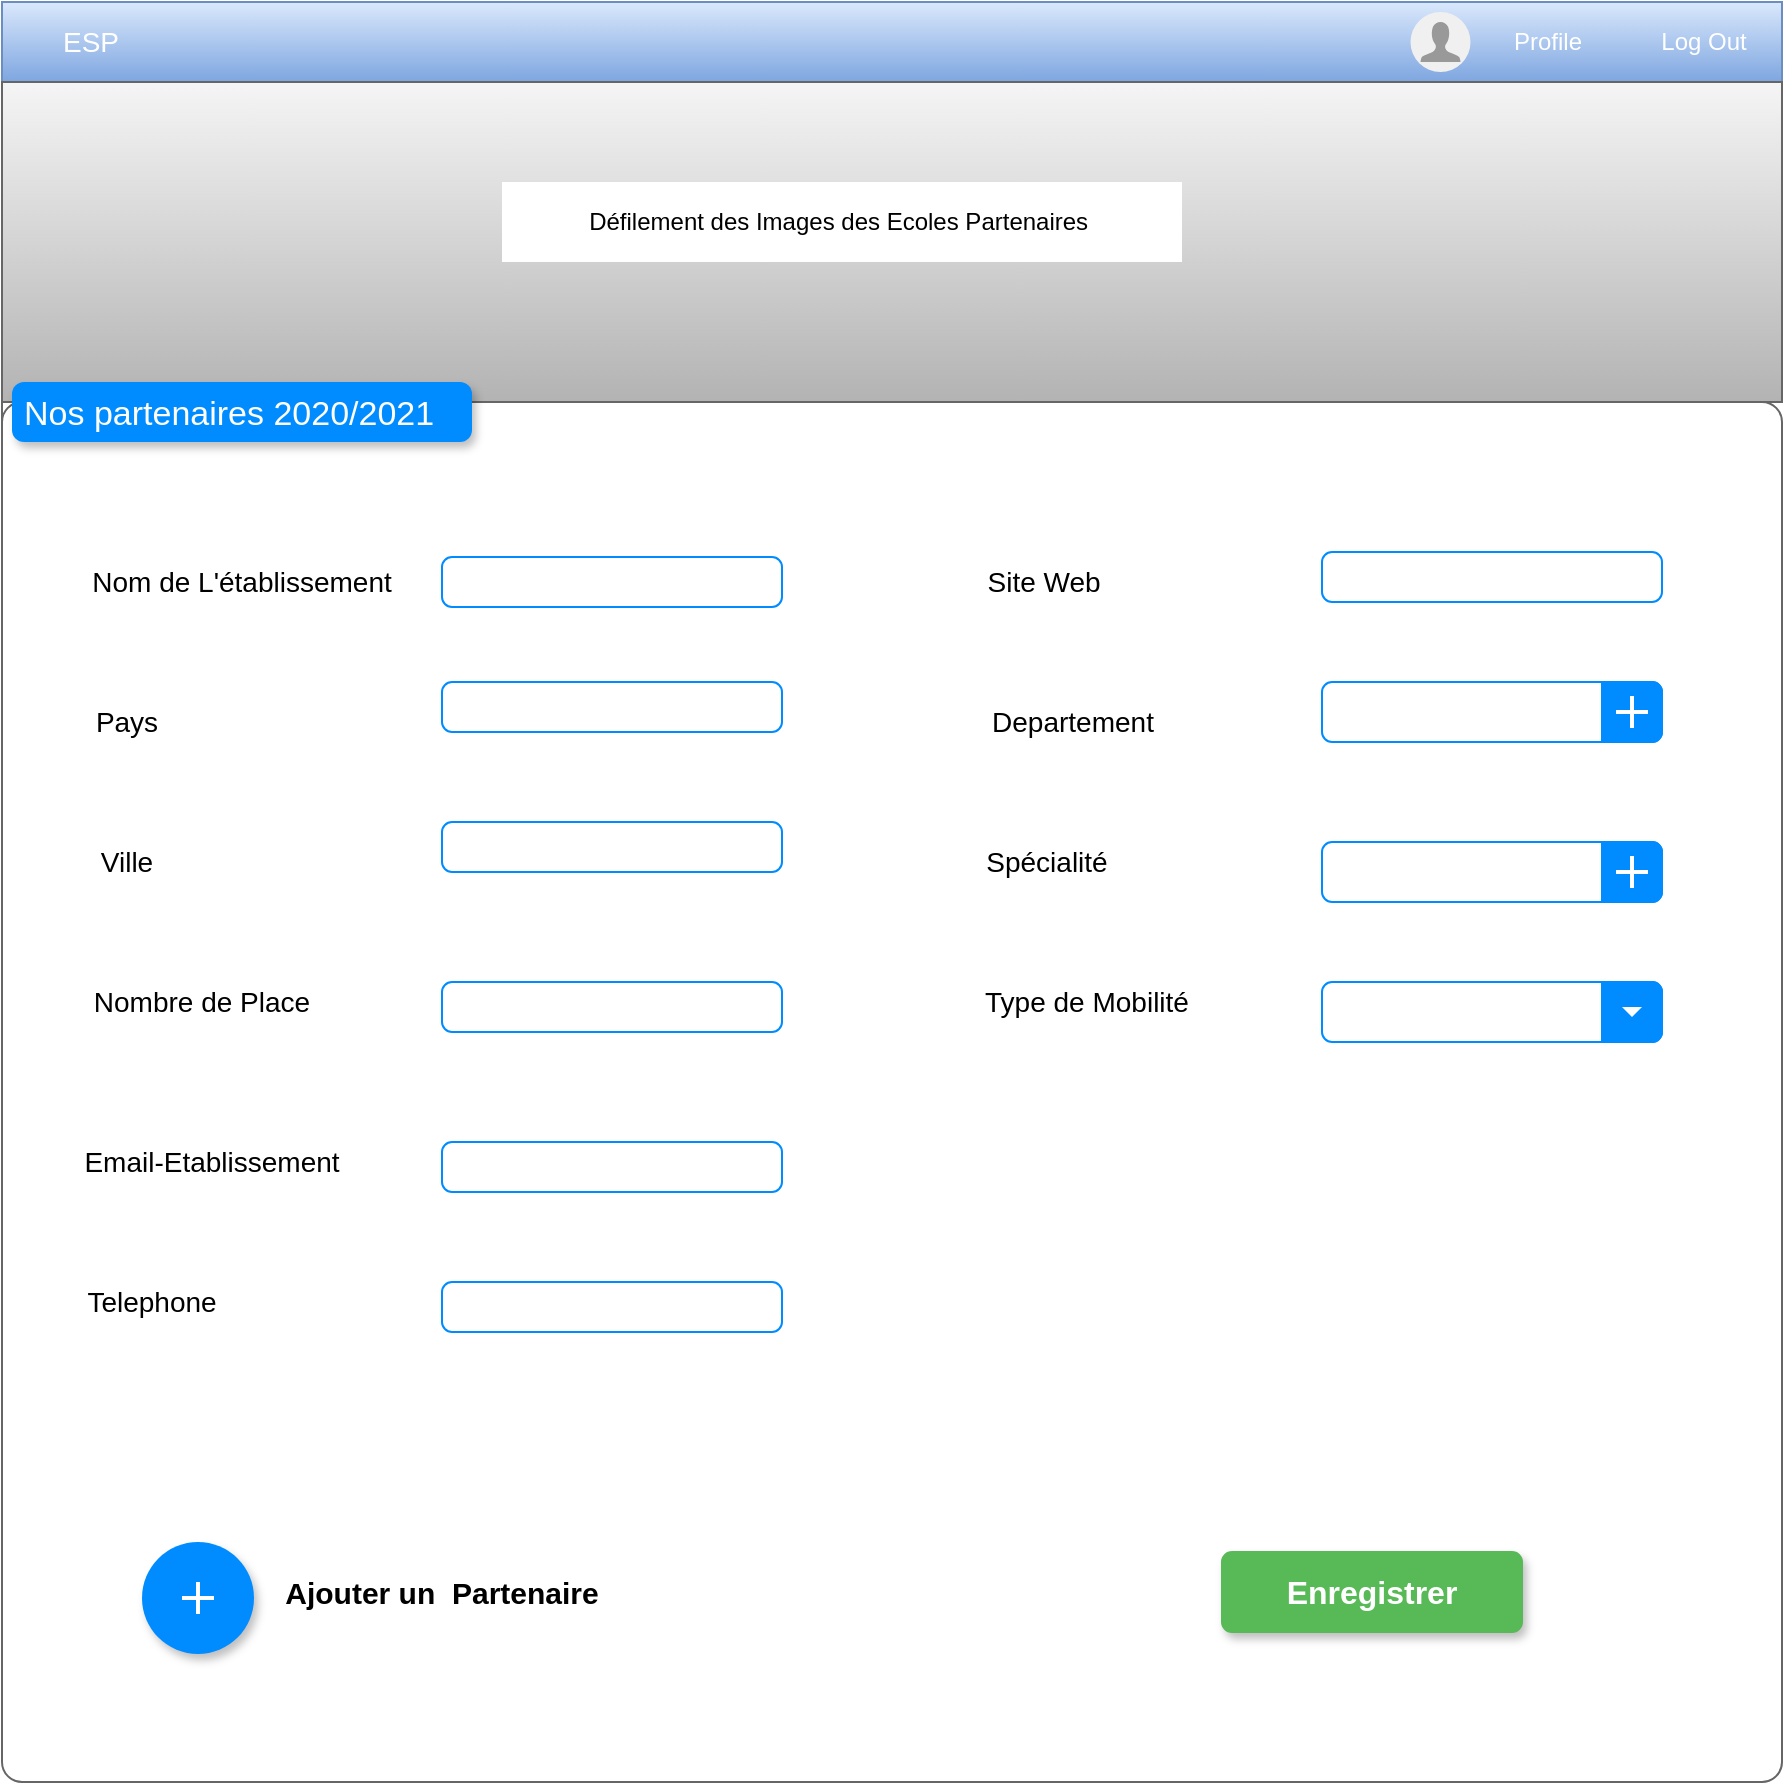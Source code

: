 <mxfile version="12.6.5" type="device"><diagram id="mWcrWW2LSBuHYi0yWAVX" name="Page-1"><mxGraphModel dx="1013" dy="513" grid="1" gridSize="10" guides="1" tooltips="1" connect="1" arrows="1" fold="1" page="1" pageScale="1" pageWidth="827" pageHeight="1169" math="0" shadow="0"><root><mxCell id="0"/><mxCell id="1" parent="0"/><mxCell id="2Jh9amV1chRRA5jGF3jO-128" value="" style="group" parent="1" vertex="1" connectable="0"><mxGeometry x="50" y="10" width="890" height="890" as="geometry"/></mxCell><mxCell id="2Jh9amV1chRRA5jGF3jO-1" value="" style="html=1;shadow=0;dashed=0;shape=mxgraph.bootstrap.rect;fillColor=#dae8fc;strokeColor=#6c8ebf;whiteSpace=wrap;gradientColor=#7ea6e0;" parent="2Jh9amV1chRRA5jGF3jO-128" vertex="1"><mxGeometry width="890" height="40" as="geometry"/></mxCell><mxCell id="2Jh9amV1chRRA5jGF3jO-2" value="&lt;font color=&quot;#ffffff&quot;&gt;ESP&lt;/font&gt;" style="html=1;shadow=0;dashed=0;fillColor=none;strokeColor=none;shape=mxgraph.bootstrap.rect;fontColor=#999999;fontSize=14;whiteSpace=wrap;" parent="2Jh9amV1chRRA5jGF3jO-1" vertex="1"><mxGeometry width="89" height="40" as="geometry"/></mxCell><mxCell id="2Jh9amV1chRRA5jGF3jO-9" value="&lt;font color=&quot;#ffffff&quot;&gt;Profile&lt;/font&gt;" style="html=1;shadow=0;dashed=0;fillColor=none;strokeColor=none;shape=mxgraph.bootstrap.rect;fontColor=#999999;whiteSpace=wrap;" parent="2Jh9amV1chRRA5jGF3jO-1" vertex="1"><mxGeometry x="734.25" width="77.875" height="40" as="geometry"/></mxCell><mxCell id="2Jh9amV1chRRA5jGF3jO-10" value="&lt;font color=&quot;#ffffff&quot;&gt;Log Out&lt;/font&gt;" style="html=1;shadow=0;dashed=0;fillColor=none;strokeColor=none;shape=mxgraph.bootstrap.rect;fontColor=#999999;whiteSpace=wrap;" parent="2Jh9amV1chRRA5jGF3jO-1" vertex="1"><mxGeometry x="812.125" width="77.875" height="40" as="geometry"/></mxCell><mxCell id="2Jh9amV1chRRA5jGF3jO-114" value="" style="shape=ellipse;strokeColor=none;fillColor=#f0f0f0;labelPosition=right;align=left;spacingLeft=10;fontColor=#f0f0f0;html=1;" parent="2Jh9amV1chRRA5jGF3jO-1" vertex="1"><mxGeometry x="704.25" y="5.0" width="30" height="30" as="geometry"><mxPoint x="15" y="-15" as="offset"/></mxGeometry></mxCell><mxCell id="2Jh9amV1chRRA5jGF3jO-115" value="" style="html=1;shadow=0;dashed=0;shape=mxgraph.bootstrap.user;strokeColor=none;fillColor=#999999;" parent="2Jh9amV1chRRA5jGF3jO-114" vertex="1"><mxGeometry x="0.5" y="0.5" width="20" height="20" relative="1" as="geometry"><mxPoint x="-10" y="-10" as="offset"/></mxGeometry></mxCell><mxCell id="2Jh9amV1chRRA5jGF3jO-32" value="" style="strokeWidth=1;shadow=0;dashed=0;align=center;html=1;shape=mxgraph.mockup.containers.rrect;rSize=0;strokeColor=#666666;fontColor=#666666;fontSize=17;verticalAlign=top;whiteSpace=wrap;fillColor=#ffffff;spacingTop=32;" parent="2Jh9amV1chRRA5jGF3jO-128" vertex="1"><mxGeometry y="40" width="800" height="680" as="geometry"/></mxCell><mxCell id="2Jh9amV1chRRA5jGF3jO-50" value="" style="strokeWidth=1;shadow=0;dashed=0;align=center;html=1;shape=mxgraph.mockup.containers.rrect;rSize=0;strokeColor=#666666;fontSize=17;verticalAlign=top;whiteSpace=wrap;fillColor=#f5f5f5;spacingTop=32;gradientColor=#b3b3b3;" parent="2Jh9amV1chRRA5jGF3jO-128" vertex="1"><mxGeometry y="40" width="890" height="160" as="geometry"/></mxCell><mxCell id="2Jh9amV1chRRA5jGF3jO-48" value="" style="shape=mxgraph.mockup.containers.marginRect;rectMarginTop=10;strokeColor=#666666;strokeWidth=1;dashed=0;rounded=1;arcSize=5;recursiveResize=0;shadow=0;" parent="2Jh9amV1chRRA5jGF3jO-128" vertex="1"><mxGeometry y="190" width="890" height="700" as="geometry"/></mxCell><mxCell id="2Jh9amV1chRRA5jGF3jO-49" value="Nos partenaires 2020/2021" style="shape=rect;strokeColor=none;fillColor=#008CFF;strokeWidth=1;dashed=0;rounded=1;arcSize=20;fontColor=#ffffff;fontSize=17;spacing=2;spacingTop=-2;align=left;autosize=1;spacingLeft=4;resizeWidth=0;resizeHeight=0;perimeter=none;shadow=1;" parent="2Jh9amV1chRRA5jGF3jO-48" vertex="1"><mxGeometry x="5" width="230" height="30" as="geometry"/></mxCell><mxCell id="2Jh9amV1chRRA5jGF3jO-51" value="&lt;font style=&quot;font-size: 14px&quot;&gt;Nom de L'établissement&lt;/font&gt;" style="text;html=1;strokeColor=none;fillColor=none;align=center;verticalAlign=middle;whiteSpace=wrap;rounded=0;" parent="2Jh9amV1chRRA5jGF3jO-48" vertex="1"><mxGeometry x="35" y="90" width="170" height="20" as="geometry"/></mxCell><mxCell id="2Jh9amV1chRRA5jGF3jO-52" value="&lt;font style=&quot;font-size: 14px&quot;&gt;Pays&lt;/font&gt;" style="text;html=1;strokeColor=none;fillColor=none;align=center;verticalAlign=middle;whiteSpace=wrap;rounded=0;" parent="2Jh9amV1chRRA5jGF3jO-48" vertex="1"><mxGeometry x="10" y="160" width="105" height="20" as="geometry"/></mxCell><mxCell id="2Jh9amV1chRRA5jGF3jO-55" value="&lt;font style=&quot;font-size: 14px&quot;&gt;Ville&lt;/font&gt;" style="text;html=1;strokeColor=none;fillColor=none;align=center;verticalAlign=middle;whiteSpace=wrap;rounded=0;" parent="2Jh9amV1chRRA5jGF3jO-48" vertex="1"><mxGeometry x="10" y="230" width="105" height="20" as="geometry"/></mxCell><mxCell id="2Jh9amV1chRRA5jGF3jO-58" value="&lt;font style=&quot;font-size: 14px&quot;&gt;Departement&lt;/font&gt;" style="text;html=1;strokeColor=none;fillColor=none;align=center;verticalAlign=middle;whiteSpace=wrap;rounded=0;" parent="2Jh9amV1chRRA5jGF3jO-48" vertex="1"><mxGeometry x="482.5" y="160" width="105" height="20" as="geometry"/></mxCell><mxCell id="2Jh9amV1chRRA5jGF3jO-61" value="&lt;font style=&quot;font-size: 14px&quot;&gt;Spécialité&lt;/font&gt;" style="text;html=1;strokeColor=none;fillColor=none;align=center;verticalAlign=middle;whiteSpace=wrap;rounded=0;" parent="2Jh9amV1chRRA5jGF3jO-48" vertex="1"><mxGeometry x="470" y="230" width="105" height="20" as="geometry"/></mxCell><mxCell id="2Jh9amV1chRRA5jGF3jO-62" value="&lt;font style=&quot;font-size: 14px&quot;&gt;Type de Mobilité&lt;/font&gt;" style="text;html=1;strokeColor=none;fillColor=none;align=center;verticalAlign=middle;whiteSpace=wrap;rounded=0;" parent="2Jh9amV1chRRA5jGF3jO-48" vertex="1"><mxGeometry x="490" y="300" width="105" height="20" as="geometry"/></mxCell><mxCell id="2Jh9amV1chRRA5jGF3jO-63" value="&lt;font style=&quot;font-size: 14px&quot;&gt;Nombre de Place&lt;/font&gt;" style="text;html=1;strokeColor=none;fillColor=none;align=center;verticalAlign=middle;whiteSpace=wrap;rounded=0;" parent="2Jh9amV1chRRA5jGF3jO-48" vertex="1"><mxGeometry x="40" y="300" width="120" height="20" as="geometry"/></mxCell><mxCell id="2Jh9amV1chRRA5jGF3jO-65" value="&lt;font style=&quot;font-size: 14px&quot;&gt;Email-Etablissement&lt;/font&gt;" style="text;html=1;strokeColor=none;fillColor=none;align=center;verticalAlign=middle;whiteSpace=wrap;rounded=0;" parent="2Jh9amV1chRRA5jGF3jO-48" vertex="1"><mxGeometry x="40" y="380" width="130" height="20" as="geometry"/></mxCell><mxCell id="2Jh9amV1chRRA5jGF3jO-66" value="&lt;font style=&quot;font-size: 14px&quot;&gt;Telephone&lt;/font&gt;" style="text;html=1;strokeColor=none;fillColor=none;align=center;verticalAlign=middle;whiteSpace=wrap;rounded=0;" parent="2Jh9amV1chRRA5jGF3jO-48" vertex="1"><mxGeometry x="10" y="450" width="130" height="20" as="geometry"/></mxCell><mxCell id="2Jh9amV1chRRA5jGF3jO-67" value="&lt;span style=&quot;font-size: 14px&quot;&gt;Site Web&amp;nbsp;&lt;/span&gt;" style="text;html=1;strokeColor=none;fillColor=none;align=center;verticalAlign=middle;whiteSpace=wrap;rounded=0;" parent="2Jh9amV1chRRA5jGF3jO-48" vertex="1"><mxGeometry x="482.5" y="90" width="80" height="20" as="geometry"/></mxCell><mxCell id="2Jh9amV1chRRA5jGF3jO-72" value="" style="html=1;shadow=0;dashed=0;shape=mxgraph.bootstrap.rrect;rSize=5;strokeColor=#008CFF;fontSize=16;align=left;spacingLeft=10;whiteSpace=wrap;" parent="2Jh9amV1chRRA5jGF3jO-48" vertex="1"><mxGeometry x="220" y="87.5" width="170" height="25" as="geometry"/></mxCell><mxCell id="2Jh9amV1chRRA5jGF3jO-77" value="" style="html=1;shadow=0;dashed=0;shape=mxgraph.bootstrap.rrect;rSize=5;strokeColor=#008CFF;fontSize=16;align=left;spacingLeft=10;whiteSpace=wrap;" parent="2Jh9amV1chRRA5jGF3jO-48" vertex="1"><mxGeometry x="220" y="450" width="170" height="25" as="geometry"/></mxCell><mxCell id="2Jh9amV1chRRA5jGF3jO-78" value="" style="html=1;shadow=0;dashed=0;shape=mxgraph.bootstrap.rrect;rSize=5;strokeColor=#008CFF;fontSize=16;align=left;spacingLeft=10;whiteSpace=wrap;" parent="2Jh9amV1chRRA5jGF3jO-48" vertex="1"><mxGeometry x="660" y="85" width="170" height="25" as="geometry"/></mxCell><mxCell id="2Jh9amV1chRRA5jGF3jO-80" value="" style="html=1;shadow=0;dashed=0;shape=mxgraph.bootstrap.rrect;rSize=5;strokeColor=#008CFF;fontSize=16;align=left;spacingLeft=10;whiteSpace=wrap;" parent="2Jh9amV1chRRA5jGF3jO-48" vertex="1"><mxGeometry x="660" y="230" width="170" height="30" as="geometry"/></mxCell><mxCell id="2Jh9amV1chRRA5jGF3jO-81" value="" style="html=1;shadow=0;dashed=0;shape=mxgraph.bootstrap.rrect;rSize=5;strokeColor=#008CFF;fontSize=16;align=left;spacingLeft=10;whiteSpace=wrap;" parent="2Jh9amV1chRRA5jGF3jO-48" vertex="1"><mxGeometry x="660" y="300" width="170" height="30" as="geometry"/></mxCell><mxCell id="2Jh9amV1chRRA5jGF3jO-88" value="" style="strokeColor=#008CFF;fillColor=#008CFF;gradientColor=inherit;html=1;shadow=0;dashed=0;shape=mxgraph.bootstrap.rightButton;rSize=5;perimeter=none;resizeHeight=1;" parent="2Jh9amV1chRRA5jGF3jO-48" vertex="1"><mxGeometry x="800" y="300" width="30" height="30" as="geometry"><mxPoint x="-30" as="offset"/></mxGeometry></mxCell><mxCell id="2Jh9amV1chRRA5jGF3jO-89" value="" style="shape=triangle;direction=south;fillColor=#FFFFFF;strokeColor=none;perimeter=none;" parent="2Jh9amV1chRRA5jGF3jO-88" vertex="1"><mxGeometry x="1" y="0.5" width="10" height="5" relative="1" as="geometry"><mxPoint x="-20" y="-2.5" as="offset"/></mxGeometry></mxCell><mxCell id="2Jh9amV1chRRA5jGF3jO-121" value="&lt;font style=&quot;font-size: 15px&quot;&gt;&lt;b&gt;Ajouter un&amp;nbsp; Partenaire&lt;/b&gt;&lt;/font&gt;" style="text;html=1;strokeColor=none;fillColor=none;align=center;verticalAlign=middle;whiteSpace=wrap;rounded=0;shadow=1;" parent="2Jh9amV1chRRA5jGF3jO-48" vertex="1"><mxGeometry x="140" y="590" width="160" height="30" as="geometry"/></mxCell><mxCell id="2Jh9amV1chRRA5jGF3jO-127" value="&lt;b&gt;Enregistrer&lt;/b&gt;" style="html=1;shadow=1;dashed=0;shape=mxgraph.bootstrap.rrect;rSize=5;fillColor=#58B957;align=center;strokeColor=#58B957;fontColor=#ffffff;fontSize=16;whiteSpace=wrap;" parent="2Jh9amV1chRRA5jGF3jO-48" vertex="1"><mxGeometry x="610" y="585" width="150" height="40" as="geometry"/></mxCell><mxCell id="maafrTC-qhkcf9mOZKB4-1" value="" style="strokeColor=#008CFF;fillColor=#008CFF;gradientColor=inherit;html=1;shadow=0;dashed=0;shape=mxgraph.bootstrap.rightButton;rSize=5;perimeter=none;resizeHeight=1;" vertex="1" parent="2Jh9amV1chRRA5jGF3jO-48"><mxGeometry x="800" y="230" width="30" height="30" as="geometry"><mxPoint x="-30" as="offset"/></mxGeometry></mxCell><mxCell id="maafrTC-qhkcf9mOZKB4-3" value="&lt;span style=&quot;color: rgba(0 , 0 , 0 , 0) ; font-family: monospace ; font-size: 0px&quot;&gt;%3CmxGraphModel%3E%3Croot%3E%3CmxCell%20id%3D%220%22%2F%3E%3CmxCell%20id%3D%221%22%20parent%3D%220%22%2F%3E%3CmxCell%20id%3D%222%22%20value%3D%22%22%20style%3D%22strokeColor%3D%23008CFF%3BfillColor%3D%23008CFF%3BgradientColor%3Dinherit%3Bhtml%3D1%3Bshadow%3D0%3Bdashed%3D0%3Bshape%3Dmxgraph.bootstrap.rightButton%3BrSize%3D5%3Bperimeter%3Dnone%3BresizeHeight%3D1%3B%22%20vertex%3D%221%22%20parent%3D%221%22%3E%3CmxGeometry%20x%3D%22750%22%20y%3D%22500%22%20width%3D%2230%22%20height%3D%2230%22%20as%3D%22geometry%22%3E%3CmxPoint%20x%3D%22-30%22%20as%3D%22offset%22%2F%3E%3C%2FmxGeometry%3E%3C%2FmxCell%3E%3CmxCell%20id%3D%223%22%20value%3D%22%22%20style%3D%22shape%3Dtriangle%3Bdirection%3Dsouth%3BfillColor%3D%23FFFFFF%3BstrokeColor%3Dnone%3Bperimeter%3Dnone%3B%22%20vertex%3D%221%22%20parent%3D%222%22%3E%3CmxGeometry%20x%3D%221%22%20y%3D%220.5%22%20width%3D%2210%22%20height%3D%225%22%20relative%3D%221%22%20as%3D%22geometry%22%3E%3CmxPoint%20x%3D%22-20%22%20y%3D%22-2.5%22%20as%3D%22offset%22%2F%3E%3C%2FmxGeometry%3E%3C%2FmxCell%3E%3C%2Froot%3E%3C%2FmxGraphModel%3E&lt;/span&gt;" style="dashed=0;html=1;shape=mxgraph.gmdl.plus;strokeColor=#ffffff;strokeWidth=2;shadow=0;" vertex="1" parent="maafrTC-qhkcf9mOZKB4-1"><mxGeometry x="7" y="7.0" width="16" height="16" as="geometry"/></mxCell><mxCell id="maafrTC-qhkcf9mOZKB4-4" value="" style="html=1;shadow=0;dashed=0;shape=mxgraph.bootstrap.rrect;rSize=5;strokeColor=#008CFF;fontSize=16;align=left;spacingLeft=10;whiteSpace=wrap;" vertex="1" parent="2Jh9amV1chRRA5jGF3jO-48"><mxGeometry x="660" y="150" width="170" height="30" as="geometry"/></mxCell><mxCell id="maafrTC-qhkcf9mOZKB4-11" value="" style="strokeColor=#008CFF;fillColor=#008CFF;gradientColor=inherit;html=1;shadow=0;dashed=0;shape=mxgraph.bootstrap.rightButton;rSize=5;perimeter=none;resizeHeight=1;" vertex="1" parent="2Jh9amV1chRRA5jGF3jO-48"><mxGeometry x="800" y="150" width="30" height="30" as="geometry"><mxPoint x="-30" as="offset"/></mxGeometry></mxCell><mxCell id="maafrTC-qhkcf9mOZKB4-12" value="&lt;span style=&quot;color: rgba(0 , 0 , 0 , 0) ; font-family: monospace ; font-size: 0px&quot;&gt;%3CmxGraphModel%3E%3Croot%3E%3CmxCell%20id%3D%220%22%2F%3E%3CmxCell%20id%3D%221%22%20parent%3D%220%22%2F%3E%3CmxCell%20id%3D%222%22%20value%3D%22%22%20style%3D%22strokeColor%3D%23008CFF%3BfillColor%3D%23008CFF%3BgradientColor%3Dinherit%3Bhtml%3D1%3Bshadow%3D0%3Bdashed%3D0%3Bshape%3Dmxgraph.bootstrap.rightButton%3BrSize%3D5%3Bperimeter%3Dnone%3BresizeHeight%3D1%3B%22%20vertex%3D%221%22%20parent%3D%221%22%3E%3CmxGeometry%20x%3D%22750%22%20y%3D%22500%22%20width%3D%2230%22%20height%3D%2230%22%20as%3D%22geometry%22%3E%3CmxPoint%20x%3D%22-30%22%20as%3D%22offset%22%2F%3E%3C%2FmxGeometry%3E%3C%2FmxCell%3E%3CmxCell%20id%3D%223%22%20value%3D%22%22%20style%3D%22shape%3Dtriangle%3Bdirection%3Dsouth%3BfillColor%3D%23FFFFFF%3BstrokeColor%3Dnone%3Bperimeter%3Dnone%3B%22%20vertex%3D%221%22%20parent%3D%222%22%3E%3CmxGeometry%20x%3D%221%22%20y%3D%220.5%22%20width%3D%2210%22%20height%3D%225%22%20relative%3D%221%22%20as%3D%22geometry%22%3E%3CmxPoint%20x%3D%22-20%22%20y%3D%22-2.5%22%20as%3D%22offset%22%2F%3E%3C%2FmxGeometry%3E%3C%2FmxCell%3E%3C%2Froot%3E%3C%2FmxGraphModel%3E&lt;/span&gt;" style="dashed=0;html=1;shape=mxgraph.gmdl.plus;strokeColor=#ffffff;strokeWidth=2;shadow=0;" vertex="1" parent="maafrTC-qhkcf9mOZKB4-11"><mxGeometry x="7" y="7.0" width="16" height="16" as="geometry"/></mxCell><mxCell id="2Jh9amV1chRRA5jGF3jO-73" value="" style="html=1;shadow=0;dashed=0;shape=mxgraph.bootstrap.rrect;rSize=5;strokeColor=#008CFF;fontSize=16;align=left;spacingLeft=10;whiteSpace=wrap;" parent="2Jh9amV1chRRA5jGF3jO-128" vertex="1"><mxGeometry x="220" y="340" width="170" height="25" as="geometry"/></mxCell><mxCell id="2Jh9amV1chRRA5jGF3jO-74" value="" style="html=1;shadow=0;dashed=0;shape=mxgraph.bootstrap.rrect;rSize=5;strokeColor=#008CFF;fontSize=16;align=left;spacingLeft=10;whiteSpace=wrap;" parent="2Jh9amV1chRRA5jGF3jO-128" vertex="1"><mxGeometry x="220" y="410" width="170" height="25" as="geometry"/></mxCell><mxCell id="2Jh9amV1chRRA5jGF3jO-75" value="" style="html=1;shadow=0;dashed=0;shape=mxgraph.bootstrap.rrect;rSize=5;strokeColor=#008CFF;fontSize=16;align=left;spacingLeft=10;whiteSpace=wrap;" parent="2Jh9amV1chRRA5jGF3jO-128" vertex="1"><mxGeometry x="220" y="490" width="170" height="25" as="geometry"/></mxCell><mxCell id="2Jh9amV1chRRA5jGF3jO-76" value="" style="html=1;shadow=0;dashed=0;shape=mxgraph.bootstrap.rrect;rSize=5;strokeColor=#008CFF;fontSize=16;align=left;spacingLeft=10;whiteSpace=wrap;" parent="2Jh9amV1chRRA5jGF3jO-128" vertex="1"><mxGeometry x="220" y="570" width="170" height="25" as="geometry"/></mxCell><mxCell id="2Jh9amV1chRRA5jGF3jO-117" value="" style="shape=ellipse;fillColor=#008CFF;strokeColor=none;shadow=1;aspect=fixed;" parent="2Jh9amV1chRRA5jGF3jO-128" vertex="1"><mxGeometry x="70" y="770.0" width="56" height="56" as="geometry"/></mxCell><mxCell id="2Jh9amV1chRRA5jGF3jO-118" value="&lt;span style=&quot;color: rgba(0 , 0 , 0 , 0) ; font-family: monospace ; font-size: 0px&quot;&gt;%3CmxGraphModel%3E%3Croot%3E%3CmxCell%20id%3D%220%22%2F%3E%3CmxCell%20id%3D%221%22%20parent%3D%220%22%2F%3E%3CmxCell%20id%3D%222%22%20value%3D%22%22%20style%3D%22strokeColor%3D%23008CFF%3BfillColor%3D%23008CFF%3BgradientColor%3Dinherit%3Bhtml%3D1%3Bshadow%3D0%3Bdashed%3D0%3Bshape%3Dmxgraph.bootstrap.rightButton%3BrSize%3D5%3Bperimeter%3Dnone%3BresizeHeight%3D1%3B%22%20vertex%3D%221%22%20parent%3D%221%22%3E%3CmxGeometry%20x%3D%22750%22%20y%3D%22500%22%20width%3D%2230%22%20height%3D%2230%22%20as%3D%22geometry%22%3E%3CmxPoint%20x%3D%22-30%22%20as%3D%22offset%22%2F%3E%3C%2FmxGeometry%3E%3C%2FmxCell%3E%3CmxCell%20id%3D%223%22%20value%3D%22%22%20style%3D%22shape%3Dtriangle%3Bdirection%3Dsouth%3BfillColor%3D%23FFFFFF%3BstrokeColor%3Dnone%3Bperimeter%3Dnone%3B%22%20vertex%3D%221%22%20parent%3D%222%22%3E%3CmxGeometry%20x%3D%221%22%20y%3D%220.5%22%20width%3D%2210%22%20height%3D%225%22%20relative%3D%221%22%20as%3D%22geometry%22%3E%3CmxPoint%20x%3D%22-20%22%20y%3D%22-2.5%22%20as%3D%22offset%22%2F%3E%3C%2FmxGeometry%3E%3C%2FmxCell%3E%3C%2Froot%3E%3C%2FmxGraphModel%3E&lt;/span&gt;" style="dashed=0;html=1;shape=mxgraph.gmdl.plus;strokeColor=#ffffff;strokeWidth=2;shadow=0;" parent="2Jh9amV1chRRA5jGF3jO-117" vertex="1"><mxGeometry x="20" y="20" width="16" height="16" as="geometry"/></mxCell><mxCell id="maafrTC-qhkcf9mOZKB4-13" value="Défilement des Images des Ecoles Partenaires&amp;nbsp;" style="text;html=1;strokeColor=none;fillColor=#ffffff;align=center;verticalAlign=middle;whiteSpace=wrap;rounded=0;" vertex="1" parent="2Jh9amV1chRRA5jGF3jO-128"><mxGeometry x="250" y="90" width="340" height="40" as="geometry"/></mxCell></root></mxGraphModel></diagram></mxfile>